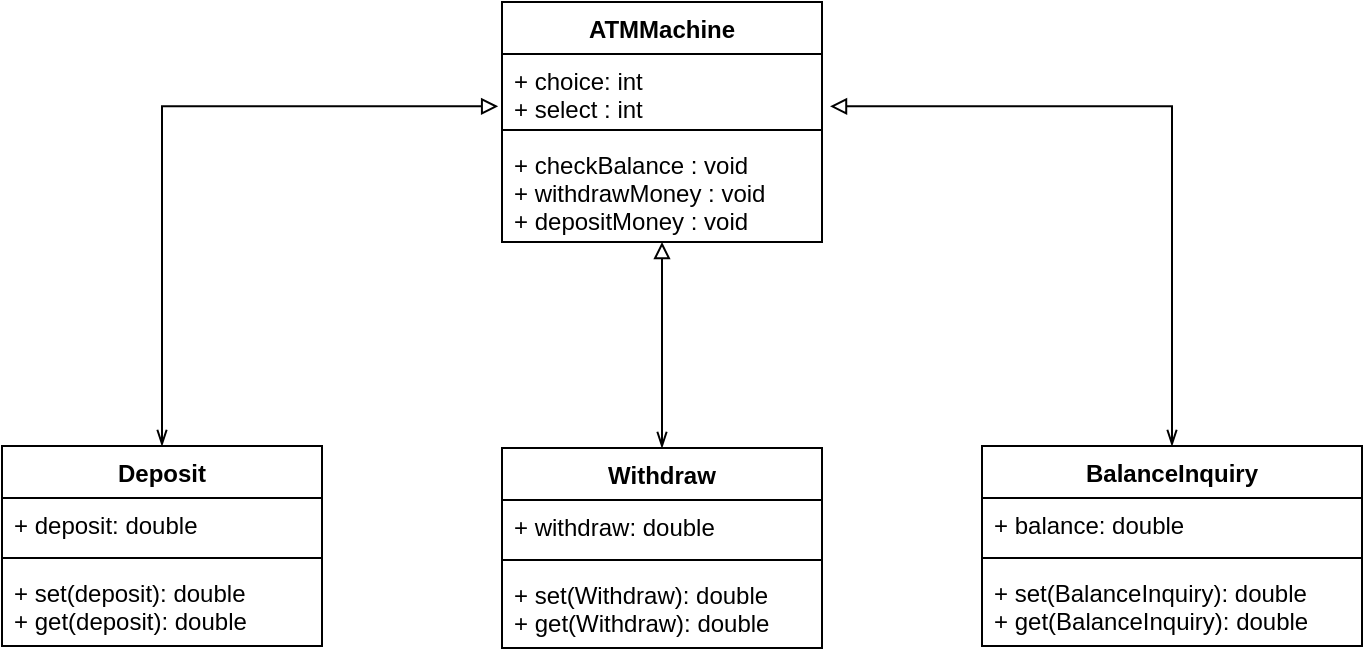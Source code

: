 <mxfile version="11.2.1" type="device" pages="1"><diagram id="1bUwojVzP4olrwXI1ESG" name="Page-1"><mxGraphModel dx="766" dy="473" grid="1" gridSize="10" guides="1" tooltips="1" connect="1" arrows="1" fold="1" page="1" pageScale="1" pageWidth="850" pageHeight="1100" math="0" shadow="0"><root><mxCell id="0"/><mxCell id="1" parent="0"/><mxCell id="nRItxOqhXOgCnJE1yPpN-26" style="edgeStyle=orthogonalEdgeStyle;rounded=0;orthogonalLoop=1;jettySize=auto;html=1;entryX=-0.012;entryY=0.769;entryDx=0;entryDy=0;entryPerimeter=0;startArrow=openThin;startFill=0;endArrow=block;endFill=0;" edge="1" parent="1" source="nRItxOqhXOgCnJE1yPpN-3" target="nRItxOqhXOgCnJE1yPpN-16"><mxGeometry relative="1" as="geometry"/></mxCell><mxCell id="nRItxOqhXOgCnJE1yPpN-3" value="Deposit" style="swimlane;fontStyle=1;align=center;verticalAlign=top;childLayout=stackLayout;horizontal=1;startSize=26;horizontalStack=0;resizeParent=1;resizeParentMax=0;resizeLast=0;collapsible=1;marginBottom=0;" vertex="1" parent="1"><mxGeometry x="30" y="382" width="160" height="100" as="geometry"/></mxCell><mxCell id="nRItxOqhXOgCnJE1yPpN-4" value="+ deposit: double" style="text;strokeColor=none;fillColor=none;align=left;verticalAlign=top;spacingLeft=4;spacingRight=4;overflow=hidden;rotatable=0;points=[[0,0.5],[1,0.5]];portConstraint=eastwest;" vertex="1" parent="nRItxOqhXOgCnJE1yPpN-3"><mxGeometry y="26" width="160" height="26" as="geometry"/></mxCell><mxCell id="nRItxOqhXOgCnJE1yPpN-5" value="" style="line;strokeWidth=1;fillColor=none;align=left;verticalAlign=middle;spacingTop=-1;spacingLeft=3;spacingRight=3;rotatable=0;labelPosition=right;points=[];portConstraint=eastwest;" vertex="1" parent="nRItxOqhXOgCnJE1yPpN-3"><mxGeometry y="52" width="160" height="8" as="geometry"/></mxCell><mxCell id="nRItxOqhXOgCnJE1yPpN-6" value="+ set(deposit): double&#10;+ get(deposit): double" style="text;strokeColor=none;fillColor=none;align=left;verticalAlign=top;spacingLeft=4;spacingRight=4;overflow=hidden;rotatable=0;points=[[0,0.5],[1,0.5]];portConstraint=eastwest;" vertex="1" parent="nRItxOqhXOgCnJE1yPpN-3"><mxGeometry y="60" width="160" height="40" as="geometry"/></mxCell><mxCell id="nRItxOqhXOgCnJE1yPpN-24" style="edgeStyle=orthogonalEdgeStyle;rounded=0;orthogonalLoop=1;jettySize=auto;html=1;entryX=0.5;entryY=1;entryDx=0;entryDy=0;entryPerimeter=0;startArrow=openThin;startFill=0;endArrow=block;endFill=0;" edge="1" parent="1" source="nRItxOqhXOgCnJE1yPpN-7" target="nRItxOqhXOgCnJE1yPpN-18"><mxGeometry relative="1" as="geometry"/></mxCell><mxCell id="nRItxOqhXOgCnJE1yPpN-7" value="Withdraw" style="swimlane;fontStyle=1;align=center;verticalAlign=top;childLayout=stackLayout;horizontal=1;startSize=26;horizontalStack=0;resizeParent=1;resizeParentMax=0;resizeLast=0;collapsible=1;marginBottom=0;" vertex="1" parent="1"><mxGeometry x="280" y="383" width="160" height="100" as="geometry"/></mxCell><mxCell id="nRItxOqhXOgCnJE1yPpN-8" value="+ withdraw: double" style="text;strokeColor=none;fillColor=none;align=left;verticalAlign=top;spacingLeft=4;spacingRight=4;overflow=hidden;rotatable=0;points=[[0,0.5],[1,0.5]];portConstraint=eastwest;" vertex="1" parent="nRItxOqhXOgCnJE1yPpN-7"><mxGeometry y="26" width="160" height="26" as="geometry"/></mxCell><mxCell id="nRItxOqhXOgCnJE1yPpN-9" value="" style="line;strokeWidth=1;fillColor=none;align=left;verticalAlign=middle;spacingTop=-1;spacingLeft=3;spacingRight=3;rotatable=0;labelPosition=right;points=[];portConstraint=eastwest;" vertex="1" parent="nRItxOqhXOgCnJE1yPpN-7"><mxGeometry y="52" width="160" height="8" as="geometry"/></mxCell><mxCell id="nRItxOqhXOgCnJE1yPpN-10" value="+ set(Withdraw): double&#10;+ get(Withdraw): double" style="text;strokeColor=none;fillColor=none;align=left;verticalAlign=top;spacingLeft=4;spacingRight=4;overflow=hidden;rotatable=0;points=[[0,0.5],[1,0.5]];portConstraint=eastwest;" vertex="1" parent="nRItxOqhXOgCnJE1yPpN-7"><mxGeometry y="60" width="160" height="40" as="geometry"/></mxCell><mxCell id="nRItxOqhXOgCnJE1yPpN-25" style="edgeStyle=orthogonalEdgeStyle;rounded=0;orthogonalLoop=1;jettySize=auto;html=1;entryX=1.025;entryY=0.769;entryDx=0;entryDy=0;entryPerimeter=0;startArrow=openThin;startFill=0;endArrow=block;endFill=0;" edge="1" parent="1" source="nRItxOqhXOgCnJE1yPpN-11" target="nRItxOqhXOgCnJE1yPpN-16"><mxGeometry relative="1" as="geometry"/></mxCell><mxCell id="nRItxOqhXOgCnJE1yPpN-11" value="BalanceInquiry" style="swimlane;fontStyle=1;align=center;verticalAlign=top;childLayout=stackLayout;horizontal=1;startSize=26;horizontalStack=0;resizeParent=1;resizeParentMax=0;resizeLast=0;collapsible=1;marginBottom=0;" vertex="1" parent="1"><mxGeometry x="520" y="382" width="190" height="100" as="geometry"><mxRectangle x="520" y="382" width="110" height="26" as="alternateBounds"/></mxGeometry></mxCell><mxCell id="nRItxOqhXOgCnJE1yPpN-12" value="+ balance: double" style="text;strokeColor=none;fillColor=none;align=left;verticalAlign=top;spacingLeft=4;spacingRight=4;overflow=hidden;rotatable=0;points=[[0,0.5],[1,0.5]];portConstraint=eastwest;" vertex="1" parent="nRItxOqhXOgCnJE1yPpN-11"><mxGeometry y="26" width="190" height="26" as="geometry"/></mxCell><mxCell id="nRItxOqhXOgCnJE1yPpN-13" value="" style="line;strokeWidth=1;fillColor=none;align=left;verticalAlign=middle;spacingTop=-1;spacingLeft=3;spacingRight=3;rotatable=0;labelPosition=right;points=[];portConstraint=eastwest;" vertex="1" parent="nRItxOqhXOgCnJE1yPpN-11"><mxGeometry y="52" width="190" height="8" as="geometry"/></mxCell><mxCell id="nRItxOqhXOgCnJE1yPpN-14" value="+ set(BalanceInquiry): double&#10;+ get(BalanceInquiry): double" style="text;strokeColor=none;fillColor=none;align=left;verticalAlign=top;spacingLeft=4;spacingRight=4;overflow=hidden;rotatable=0;points=[[0,0.5],[1,0.5]];portConstraint=eastwest;" vertex="1" parent="nRItxOqhXOgCnJE1yPpN-11"><mxGeometry y="60" width="190" height="40" as="geometry"/></mxCell><mxCell id="nRItxOqhXOgCnJE1yPpN-15" value="ATMMachine" style="swimlane;fontStyle=1;align=center;verticalAlign=top;childLayout=stackLayout;horizontal=1;startSize=26;horizontalStack=0;resizeParent=1;resizeParentMax=0;resizeLast=0;collapsible=1;marginBottom=0;" vertex="1" parent="1"><mxGeometry x="280" y="160" width="160" height="120" as="geometry"/></mxCell><mxCell id="nRItxOqhXOgCnJE1yPpN-16" value="+ choice: int&#10;+ select : int" style="text;strokeColor=none;fillColor=none;align=left;verticalAlign=top;spacingLeft=4;spacingRight=4;overflow=hidden;rotatable=0;points=[[0,0.5],[1,0.5]];portConstraint=eastwest;" vertex="1" parent="nRItxOqhXOgCnJE1yPpN-15"><mxGeometry y="26" width="160" height="34" as="geometry"/></mxCell><mxCell id="nRItxOqhXOgCnJE1yPpN-17" value="" style="line;strokeWidth=1;fillColor=none;align=left;verticalAlign=middle;spacingTop=-1;spacingLeft=3;spacingRight=3;rotatable=0;labelPosition=right;points=[];portConstraint=eastwest;" vertex="1" parent="nRItxOqhXOgCnJE1yPpN-15"><mxGeometry y="60" width="160" height="8" as="geometry"/></mxCell><mxCell id="nRItxOqhXOgCnJE1yPpN-18" value="+ checkBalance : void&#10;+ withdrawMoney : void&#10;+ depositMoney : void" style="text;strokeColor=none;fillColor=none;align=left;verticalAlign=top;spacingLeft=4;spacingRight=4;overflow=hidden;rotatable=0;points=[[0,0.5],[1,0.5]];portConstraint=eastwest;" vertex="1" parent="nRItxOqhXOgCnJE1yPpN-15"><mxGeometry y="68" width="160" height="52" as="geometry"/></mxCell></root></mxGraphModel></diagram></mxfile>